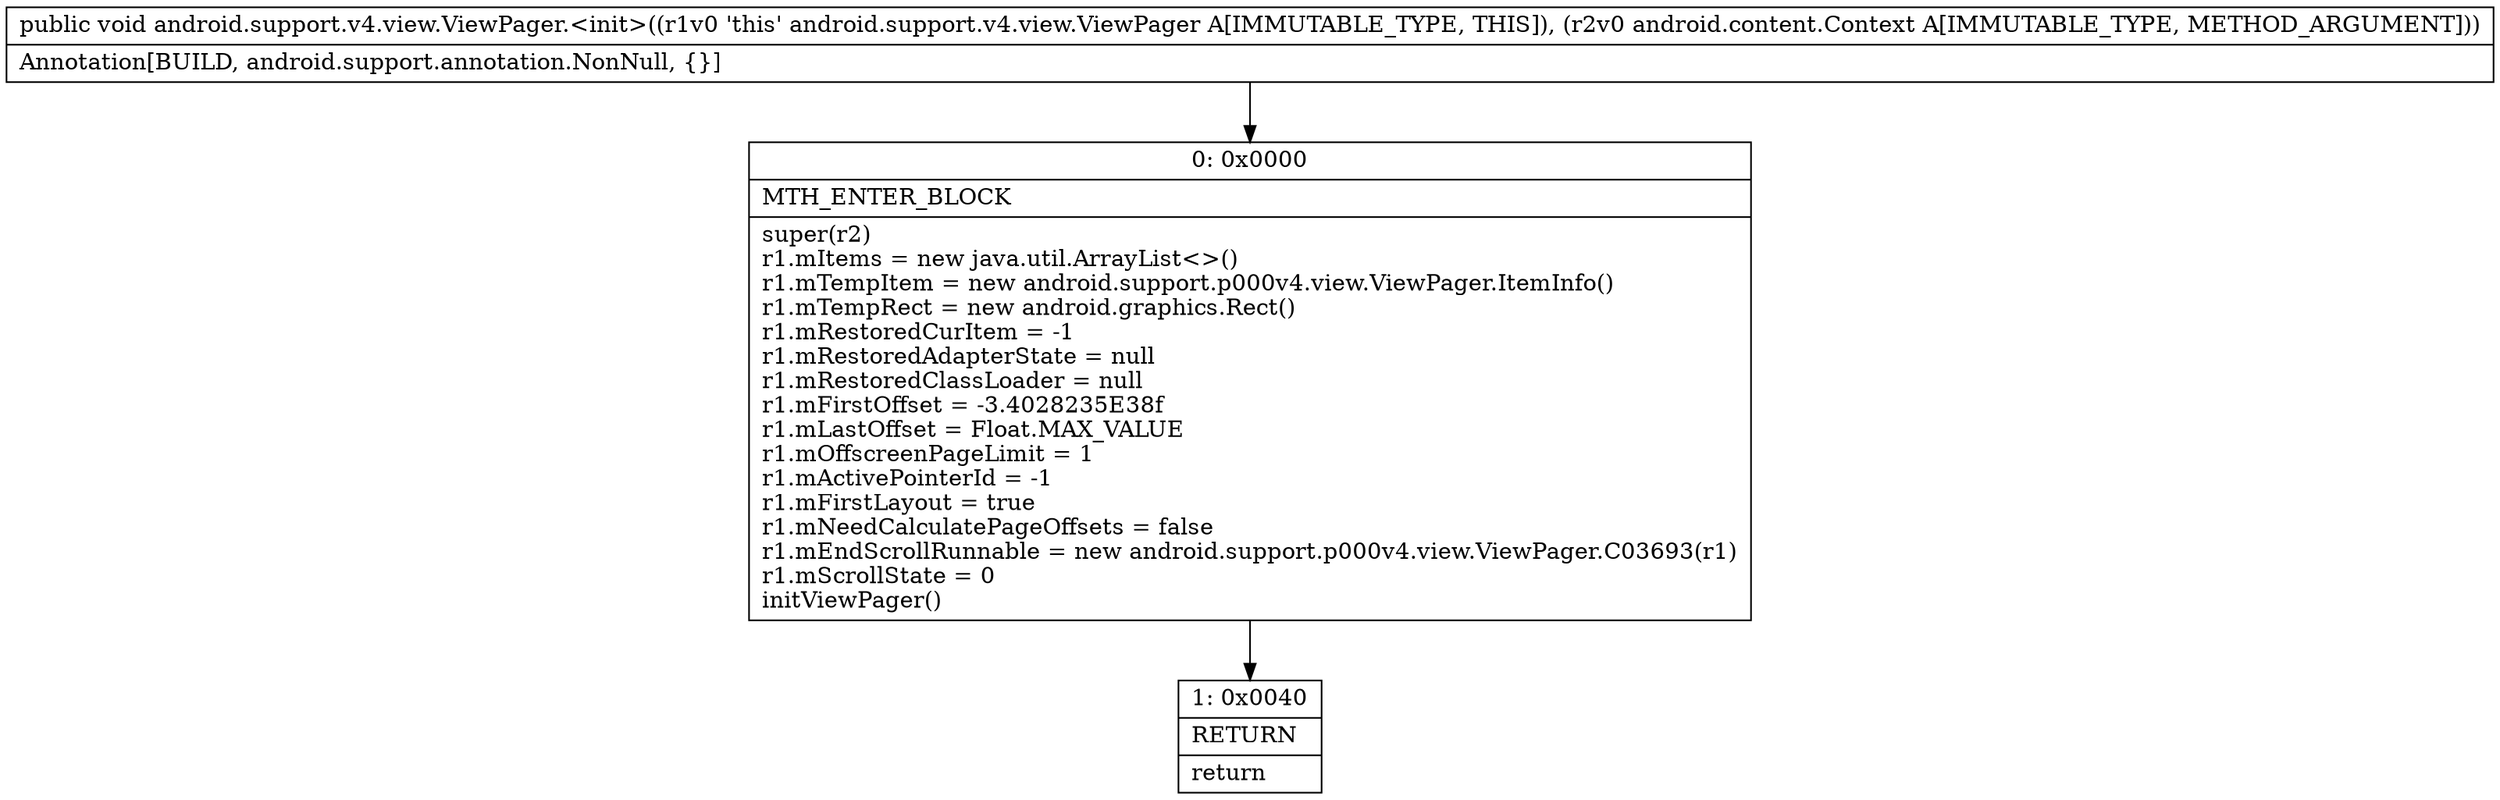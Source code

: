 digraph "CFG forandroid.support.v4.view.ViewPager.\<init\>(Landroid\/content\/Context;)V" {
Node_0 [shape=record,label="{0\:\ 0x0000|MTH_ENTER_BLOCK\l|super(r2)\lr1.mItems = new java.util.ArrayList\<\>()\lr1.mTempItem = new android.support.p000v4.view.ViewPager.ItemInfo()\lr1.mTempRect = new android.graphics.Rect()\lr1.mRestoredCurItem = \-1\lr1.mRestoredAdapterState = null\lr1.mRestoredClassLoader = null\lr1.mFirstOffset = \-3.4028235E38f\lr1.mLastOffset = Float.MAX_VALUE\lr1.mOffscreenPageLimit = 1\lr1.mActivePointerId = \-1\lr1.mFirstLayout = true\lr1.mNeedCalculatePageOffsets = false\lr1.mEndScrollRunnable = new android.support.p000v4.view.ViewPager.C03693(r1)\lr1.mScrollState = 0\linitViewPager()\l}"];
Node_1 [shape=record,label="{1\:\ 0x0040|RETURN\l|return\l}"];
MethodNode[shape=record,label="{public void android.support.v4.view.ViewPager.\<init\>((r1v0 'this' android.support.v4.view.ViewPager A[IMMUTABLE_TYPE, THIS]), (r2v0 android.content.Context A[IMMUTABLE_TYPE, METHOD_ARGUMENT]))  | Annotation[BUILD, android.support.annotation.NonNull, \{\}]\l}"];
MethodNode -> Node_0;
Node_0 -> Node_1;
}

